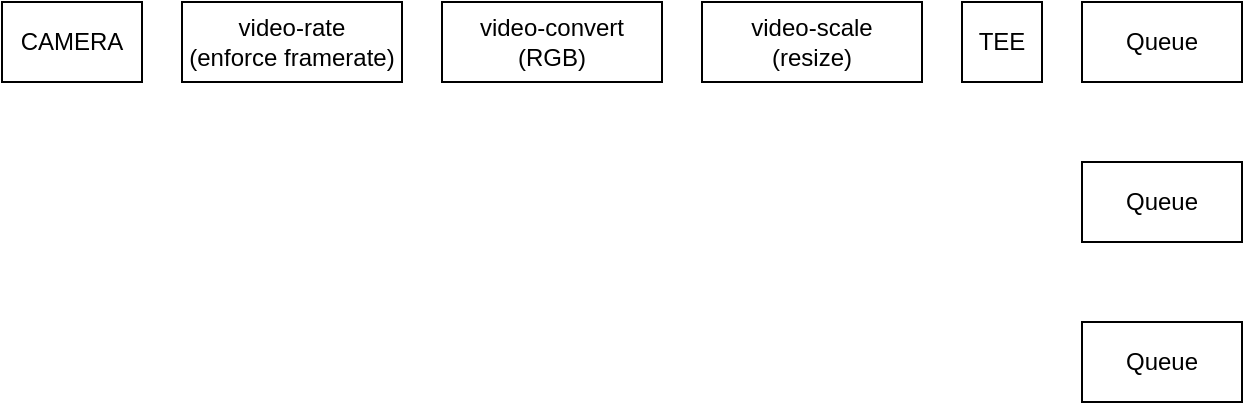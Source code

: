 <mxfile version="13.1.3" type="github">
  <diagram id="BbXitrbFgc92hHe-Imxq" name="Page-1">
    <mxGraphModel dx="810" dy="726" grid="1" gridSize="10" guides="1" tooltips="1" connect="1" arrows="1" fold="1" page="1" pageScale="1" pageWidth="827" pageHeight="1169" math="0" shadow="0">
      <root>
        <mxCell id="0" />
        <mxCell id="1" parent="0" />
        <mxCell id="tqMCmb6p78bYomCvV9Cz-1" value="CAMERA" style="rounded=0;whiteSpace=wrap;html=1;" vertex="1" parent="1">
          <mxGeometry x="100" y="220" width="70" height="40" as="geometry" />
        </mxCell>
        <mxCell id="tqMCmb6p78bYomCvV9Cz-2" value="video-convert&lt;br&gt;(RGB)" style="rounded=0;whiteSpace=wrap;html=1;" vertex="1" parent="1">
          <mxGeometry x="320" y="220" width="110" height="40" as="geometry" />
        </mxCell>
        <mxCell id="tqMCmb6p78bYomCvV9Cz-5" value="video-rate&lt;br&gt;(enforce framerate)" style="rounded=0;whiteSpace=wrap;html=1;" vertex="1" parent="1">
          <mxGeometry x="190" y="220" width="110" height="40" as="geometry" />
        </mxCell>
        <mxCell id="tqMCmb6p78bYomCvV9Cz-6" value="video-scale&lt;br&gt;(resize)" style="rounded=0;whiteSpace=wrap;html=1;" vertex="1" parent="1">
          <mxGeometry x="450" y="220" width="110" height="40" as="geometry" />
        </mxCell>
        <mxCell id="tqMCmb6p78bYomCvV9Cz-7" value="TEE" style="rounded=0;whiteSpace=wrap;html=1;" vertex="1" parent="1">
          <mxGeometry x="580" y="220" width="40" height="40" as="geometry" />
        </mxCell>
        <mxCell id="tqMCmb6p78bYomCvV9Cz-8" value="Queue" style="rounded=0;whiteSpace=wrap;html=1;" vertex="1" parent="1">
          <mxGeometry x="640" y="220" width="80" height="40" as="geometry" />
        </mxCell>
        <mxCell id="tqMCmb6p78bYomCvV9Cz-9" value="Queue" style="rounded=0;whiteSpace=wrap;html=1;" vertex="1" parent="1">
          <mxGeometry x="640" y="300" width="80" height="40" as="geometry" />
        </mxCell>
        <mxCell id="tqMCmb6p78bYomCvV9Cz-10" value="Queue" style="rounded=0;whiteSpace=wrap;html=1;" vertex="1" parent="1">
          <mxGeometry x="640" y="380" width="80" height="40" as="geometry" />
        </mxCell>
      </root>
    </mxGraphModel>
  </diagram>
</mxfile>
